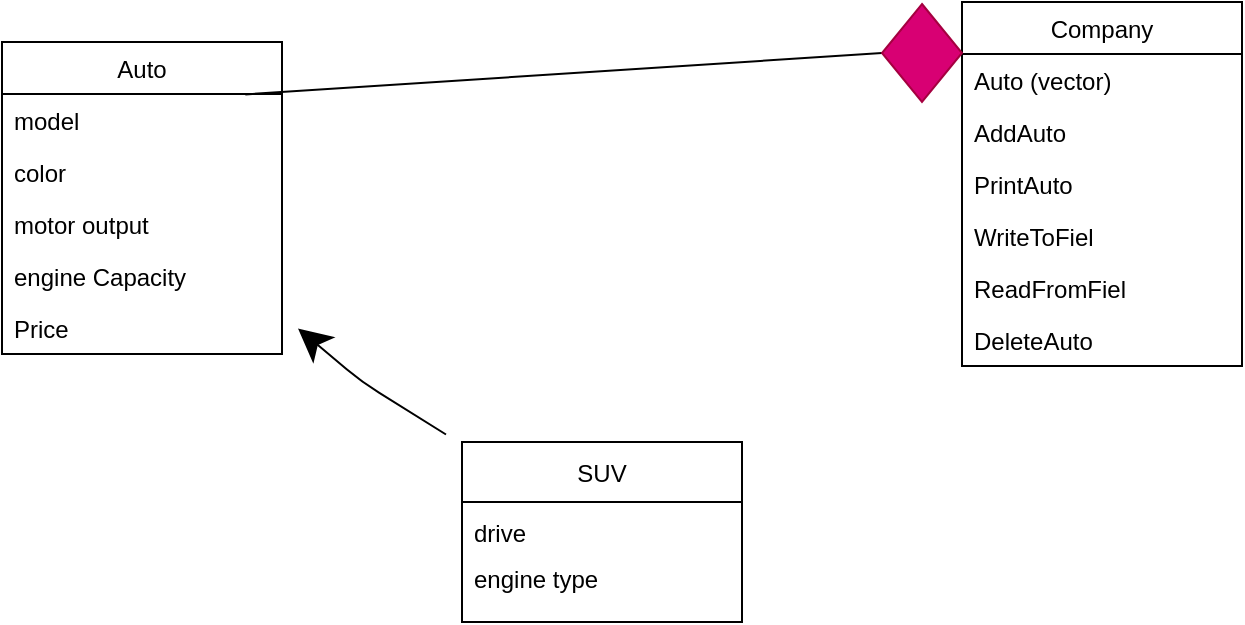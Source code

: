 <mxfile version="15.3.5" type="github"><diagram id="8aGwKcVlimUiuzIvEwHg" name="Page-1"><mxGraphModel dx="990" dy="575" grid="1" gridSize="10" guides="1" tooltips="1" connect="1" arrows="1" fold="1" page="1" pageScale="1" pageWidth="827" pageHeight="1169" math="0" shadow="0"><root><mxCell id="0"/><mxCell id="1" parent="0"/><mxCell id="sJinszYy9m28fLcN7-4z-1" value="Auto" style="swimlane;fontStyle=0;childLayout=stackLayout;horizontal=1;startSize=26;horizontalStack=0;resizeParent=1;resizeParentMax=0;resizeLast=0;collapsible=1;marginBottom=0;" parent="1" vertex="1"><mxGeometry x="70" y="200" width="140" height="156" as="geometry"/></mxCell><mxCell id="sJinszYy9m28fLcN7-4z-2" value="model" style="text;strokeColor=none;fillColor=none;align=left;verticalAlign=top;spacingLeft=4;spacingRight=4;overflow=hidden;rotatable=0;points=[[0,0.5],[1,0.5]];portConstraint=eastwest;" parent="sJinszYy9m28fLcN7-4z-1" vertex="1"><mxGeometry y="26" width="140" height="26" as="geometry"/></mxCell><mxCell id="sJinszYy9m28fLcN7-4z-3" value="color" style="text;strokeColor=none;fillColor=none;align=left;verticalAlign=top;spacingLeft=4;spacingRight=4;overflow=hidden;rotatable=0;points=[[0,0.5],[1,0.5]];portConstraint=eastwest;" parent="sJinszYy9m28fLcN7-4z-1" vertex="1"><mxGeometry y="52" width="140" height="26" as="geometry"/></mxCell><mxCell id="sJinszYy9m28fLcN7-4z-5" value="motor output" style="text;strokeColor=none;fillColor=none;align=left;verticalAlign=top;spacingLeft=4;spacingRight=4;overflow=hidden;rotatable=0;points=[[0,0.5],[1,0.5]];portConstraint=eastwest;" parent="sJinszYy9m28fLcN7-4z-1" vertex="1"><mxGeometry y="78" width="140" height="26" as="geometry"/></mxCell><mxCell id="sJinszYy9m28fLcN7-4z-7" value="engine Capacity" style="text;strokeColor=none;fillColor=none;align=left;verticalAlign=top;spacingLeft=4;spacingRight=4;overflow=hidden;rotatable=0;points=[[0,0.5],[1,0.5]];portConstraint=eastwest;" parent="sJinszYy9m28fLcN7-4z-1" vertex="1"><mxGeometry y="104" width="140" height="26" as="geometry"/></mxCell><mxCell id="sJinszYy9m28fLcN7-4z-4" value="Price" style="text;strokeColor=none;fillColor=none;align=left;verticalAlign=top;spacingLeft=4;spacingRight=4;overflow=hidden;rotatable=0;points=[[0,0.5],[1,0.5]];portConstraint=eastwest;" parent="sJinszYy9m28fLcN7-4z-1" vertex="1"><mxGeometry y="130" width="140" height="26" as="geometry"/></mxCell><mxCell id="sJinszYy9m28fLcN7-4z-8" value="Company" style="swimlane;fontStyle=0;childLayout=stackLayout;horizontal=1;startSize=26;horizontalStack=0;resizeParent=1;resizeParentMax=0;resizeLast=0;collapsible=1;marginBottom=0;" parent="1" vertex="1"><mxGeometry x="550" y="180" width="140" height="182" as="geometry"/></mxCell><mxCell id="sJinszYy9m28fLcN7-4z-16" value="Auto (vector)&#10;" style="text;strokeColor=none;fillColor=none;align=left;verticalAlign=top;spacingLeft=4;spacingRight=4;overflow=hidden;rotatable=0;points=[[0,0.5],[1,0.5]];portConstraint=eastwest;" parent="sJinszYy9m28fLcN7-4z-8" vertex="1"><mxGeometry y="26" width="140" height="26" as="geometry"/></mxCell><mxCell id="sJinszYy9m28fLcN7-4z-9" value="AddAuto" style="text;strokeColor=none;fillColor=none;align=left;verticalAlign=top;spacingLeft=4;spacingRight=4;overflow=hidden;rotatable=0;points=[[0,0.5],[1,0.5]];portConstraint=eastwest;" parent="sJinszYy9m28fLcN7-4z-8" vertex="1"><mxGeometry y="52" width="140" height="26" as="geometry"/></mxCell><mxCell id="sJinszYy9m28fLcN7-4z-10" value="PrintAuto" style="text;strokeColor=none;fillColor=none;align=left;verticalAlign=top;spacingLeft=4;spacingRight=4;overflow=hidden;rotatable=0;points=[[0,0.5],[1,0.5]];portConstraint=eastwest;" parent="sJinszYy9m28fLcN7-4z-8" vertex="1"><mxGeometry y="78" width="140" height="26" as="geometry"/></mxCell><mxCell id="sJinszYy9m28fLcN7-4z-12" value="WriteToFiel" style="text;strokeColor=none;fillColor=none;align=left;verticalAlign=top;spacingLeft=4;spacingRight=4;overflow=hidden;rotatable=0;points=[[0,0.5],[1,0.5]];portConstraint=eastwest;" parent="sJinszYy9m28fLcN7-4z-8" vertex="1"><mxGeometry y="104" width="140" height="26" as="geometry"/></mxCell><mxCell id="sJinszYy9m28fLcN7-4z-13" value="ReadFromFiel" style="text;strokeColor=none;fillColor=none;align=left;verticalAlign=top;spacingLeft=4;spacingRight=4;overflow=hidden;rotatable=0;points=[[0,0.5],[1,0.5]];portConstraint=eastwest;" parent="sJinszYy9m28fLcN7-4z-8" vertex="1"><mxGeometry y="130" width="140" height="26" as="geometry"/></mxCell><mxCell id="sJinszYy9m28fLcN7-4z-11" value="DeleteAuto&#10;" style="text;strokeColor=none;fillColor=none;align=left;verticalAlign=top;spacingLeft=4;spacingRight=4;overflow=hidden;rotatable=0;points=[[0,0.5],[1,0.5]];portConstraint=eastwest;" parent="sJinszYy9m28fLcN7-4z-8" vertex="1"><mxGeometry y="156" width="140" height="26" as="geometry"/></mxCell><mxCell id="VIoUCDhjlXdQ-avecQfR-1" value="" style="endArrow=none;html=1;startSize=14;endSize=14;sourcePerimeterSpacing=8;targetPerimeterSpacing=8;exitX=0.869;exitY=0.168;exitDx=0;exitDy=0;exitPerimeter=0;entryX=0;entryY=0.5;entryDx=0;entryDy=0;" edge="1" parent="1" source="sJinszYy9m28fLcN7-4z-1" target="VIoUCDhjlXdQ-avecQfR-2"><mxGeometry width="50" height="50" relative="1" as="geometry"><mxPoint x="390" y="320" as="sourcePoint"/><mxPoint x="510" y="221" as="targetPoint"/></mxGeometry></mxCell><mxCell id="VIoUCDhjlXdQ-avecQfR-2" value="" style="rhombus;whiteSpace=wrap;html=1;hachureGap=4;pointerEvents=0;fillColor=#d80073;strokeColor=#A50040;fontColor=#ffffff;" vertex="1" parent="1"><mxGeometry x="510" y="181" width="40" height="49" as="geometry"/></mxCell><mxCell id="VIoUCDhjlXdQ-avecQfR-3" value="SUV" style="swimlane;fontStyle=0;childLayout=stackLayout;horizontal=1;startSize=30;horizontalStack=0;resizeParent=1;resizeParentMax=0;resizeLast=0;collapsible=1;marginBottom=0;hachureGap=4;pointerEvents=0;" vertex="1" parent="1"><mxGeometry x="300" y="400" width="140" height="90" as="geometry"/></mxCell><mxCell id="VIoUCDhjlXdQ-avecQfR-4" value="drive" style="text;strokeColor=none;fillColor=none;align=left;verticalAlign=middle;spacingLeft=4;spacingRight=4;overflow=hidden;points=[[0,0.5],[1,0.5]];portConstraint=eastwest;rotatable=0;" vertex="1" parent="VIoUCDhjlXdQ-avecQfR-3"><mxGeometry y="30" width="140" height="30" as="geometry"/></mxCell><mxCell id="VIoUCDhjlXdQ-avecQfR-5" value="engine type&#10;" style="text;strokeColor=none;fillColor=none;align=left;verticalAlign=middle;spacingLeft=4;spacingRight=4;overflow=hidden;points=[[0,0.5],[1,0.5]];portConstraint=eastwest;rotatable=0;" vertex="1" parent="VIoUCDhjlXdQ-avecQfR-3"><mxGeometry y="60" width="140" height="30" as="geometry"/></mxCell><mxCell id="VIoUCDhjlXdQ-avecQfR-7" value="" style="endArrow=classic;html=1;startSize=14;endSize=14;sourcePerimeterSpacing=8;targetPerimeterSpacing=8;" edge="1" parent="1" source="VIoUCDhjlXdQ-avecQfR-3" target="sJinszYy9m28fLcN7-4z-1"><mxGeometry width="50" height="50" relative="1" as="geometry"><mxPoint x="390" y="310" as="sourcePoint"/><mxPoint x="440" y="260" as="targetPoint"/><Array as="points"><mxPoint x="250" y="370"/></Array></mxGeometry></mxCell></root></mxGraphModel></diagram></mxfile>